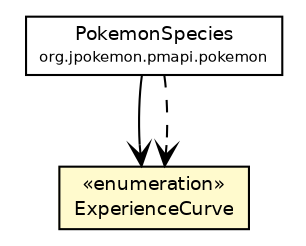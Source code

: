 #!/usr/local/bin/dot
#
# Class diagram 
# Generated by UMLGraph version 5.2 (http://www.umlgraph.org/)
#

digraph G {
	edge [fontname="Helvetica",fontsize=10,labelfontname="Helvetica",labelfontsize=10];
	node [fontname="Helvetica",fontsize=10,shape=plaintext];
	nodesep=0.25;
	ranksep=0.5;
	// org.jpokemon.pmapi.pokemon.PokemonSpecies
	c2207 [label=<<table title="org.jpokemon.pmapi.pokemon.PokemonSpecies" border="0" cellborder="1" cellspacing="0" cellpadding="2" port="p" href="../pokemon/PokemonSpecies.html">
		<tr><td><table border="0" cellspacing="0" cellpadding="1">
<tr><td align="center" balign="center"> PokemonSpecies </td></tr>
<tr><td align="center" balign="center"><font point-size="7.0"> org.jpokemon.pmapi.pokemon </font></td></tr>
		</table></td></tr>
		</table>>, fontname="Helvetica", fontcolor="black", fontsize=9.0];
	// org.jpokemon.pmapi.util.ExperienceCurve
	c2231 [label=<<table title="org.jpokemon.pmapi.util.ExperienceCurve" border="0" cellborder="1" cellspacing="0" cellpadding="2" port="p" bgcolor="lemonChiffon" href="./ExperienceCurve.html">
		<tr><td><table border="0" cellspacing="0" cellpadding="1">
<tr><td align="center" balign="center"> &#171;enumeration&#187; </td></tr>
<tr><td align="center" balign="center"> ExperienceCurve </td></tr>
		</table></td></tr>
		</table>>, fontname="Helvetica", fontcolor="black", fontsize=9.0];
	// org.jpokemon.pmapi.pokemon.PokemonSpecies NAVASSOC org.jpokemon.pmapi.util.ExperienceCurve
	c2207:p -> c2231:p [taillabel="", label="", headlabel="", fontname="Helvetica", fontcolor="black", fontsize=10.0, color="black", arrowhead=open];
	// org.jpokemon.pmapi.pokemon.PokemonSpecies DEPEND org.jpokemon.pmapi.util.ExperienceCurve
	c2207:p -> c2231:p [taillabel="", label="", headlabel="", fontname="Helvetica", fontcolor="black", fontsize=10.0, color="black", arrowhead=open, style=dashed];
}


